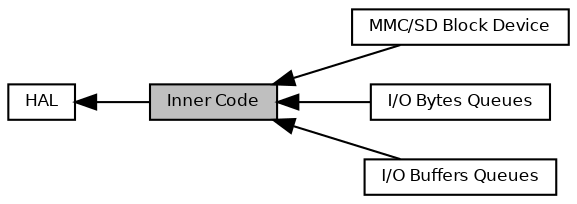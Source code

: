 digraph "Inner Code"
{
  bgcolor="transparent";
  edge [fontname="Helvetica",fontsize="8",labelfontname="Helvetica",labelfontsize="8"];
  node [fontname="Helvetica",fontsize="8",shape=record];
  rankdir=LR;
  Node4 [label="MMC/SD Block Device",height=0.2,width=0.4,color="black",URL="$group___m_m_c_s_d.html"];
  Node1 [label="HAL",height=0.2,width=0.4,color="black",URL="$group___i_o.html",tooltip="Hardware Abstraction Layer. "];
  Node3 [label="I/O Bytes Queues",height=0.2,width=0.4,color="black",URL="$group___h_a_l___q_u_e_u_e_s.html"];
  Node2 [label="I/O Buffers Queues",height=0.2,width=0.4,color="black",URL="$group___h_a_l___b_u_f_f_e_r_s.html"];
  Node0 [label="Inner Code",height=0.2,width=0.4,color="black", fillcolor="grey75", style="filled", fontcolor="black"];
  Node1->Node0 [shape=plaintext, dir="back", style="solid"];
  Node0->Node2 [shape=plaintext, dir="back", style="solid"];
  Node0->Node3 [shape=plaintext, dir="back", style="solid"];
  Node0->Node4 [shape=plaintext, dir="back", style="solid"];
}
